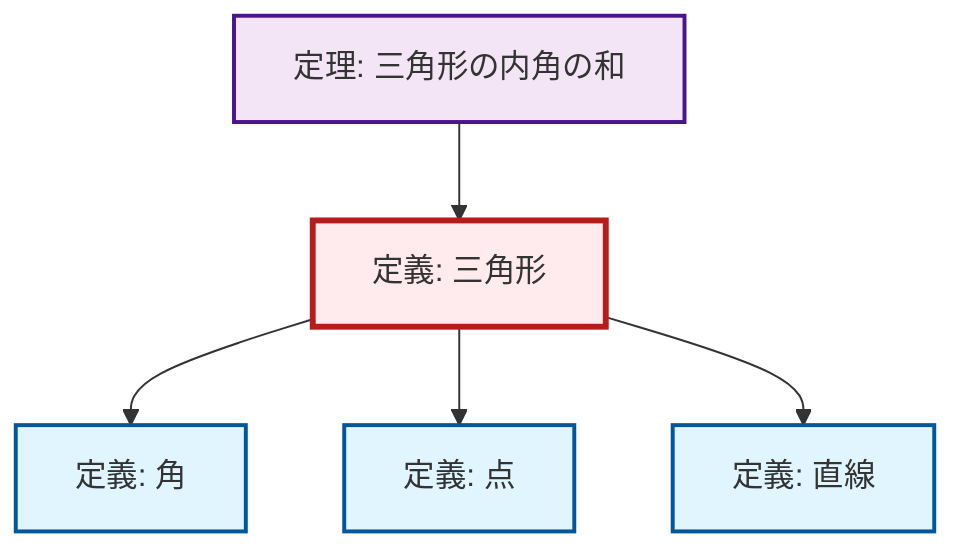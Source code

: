 graph TD
    classDef definition fill:#e1f5fe,stroke:#01579b,stroke-width:2px
    classDef theorem fill:#f3e5f5,stroke:#4a148c,stroke-width:2px
    classDef axiom fill:#fff3e0,stroke:#e65100,stroke-width:2px
    classDef example fill:#e8f5e9,stroke:#1b5e20,stroke-width:2px
    classDef current fill:#ffebee,stroke:#b71c1c,stroke-width:3px
    def-angle["定義: 角"]:::definition
    def-line["定義: 直線"]:::definition
    def-point["定義: 点"]:::definition
    thm-angle-sum-triangle["定理: 三角形の内角の和"]:::theorem
    def-triangle["定義: 三角形"]:::definition
    def-triangle --> def-angle
    def-triangle --> def-point
    thm-angle-sum-triangle --> def-triangle
    def-triangle --> def-line
    class def-triangle current